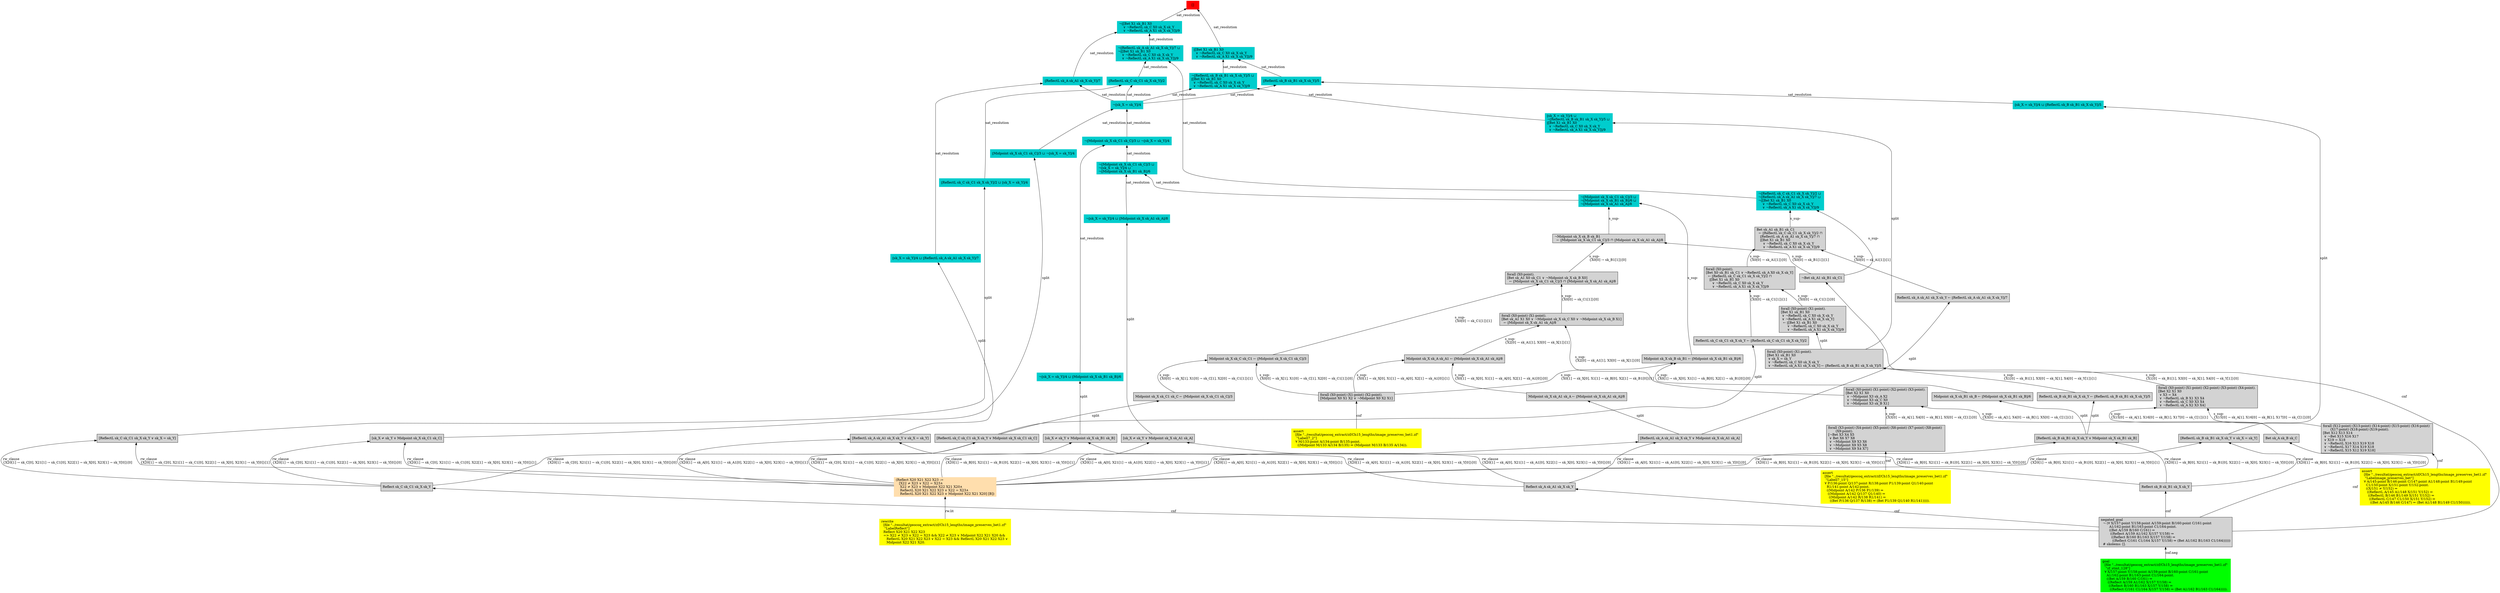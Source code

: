 digraph "unsat_graph" {
  vertex_0 [color=red, label="[]", shape=box, style=filled];
  vertex_0 -> vertex_1 [label="sat_resolution", dir="back"];
  vertex_1 [color=cyan3, shape=box, label="⟦[Bet X1 sk_B1 X0\l  ∨ ¬ReflectL sk_C X0 sk_X sk_Y\l  ∨ ¬ReflectL sk_A X1 sk_X sk_Y]⟧/9\l", style=filled];
  vertex_1 -> vertex_2 [label="sat_resolution", dir="back"];
  vertex_2 [color=cyan3, shape=box, label="⟦ReflectL sk_B sk_B1 sk_X sk_Y⟧/5\l", style=filled];
  vertex_2 -> vertex_3 [label="sat_resolution", dir="back"];
  vertex_3 [color=cyan3, shape=box, label="¬⟦sk_X = sk_Y⟧/4\l", style=filled];
  vertex_3 -> vertex_4 [label="sat_resolution", dir="back"];
  vertex_4 [color=cyan3, shape=box, label="⟦Midpoint sk_X sk_C1 sk_C⟧/3 ⊔ ¬⟦sk_X = sk_Y⟧/4\l", style=filled];
  vertex_4 -> vertex_5 [label="split", dir="back"];
  vertex_5 [shape=box, label="[sk_X ≠ sk_Y ∨ Midpoint sk_X sk_C1 sk_C]\l", style=filled];
  vertex_5 -> vertex_6 [label="rw_clause\l\{X20[1] → sk_C[0], X21[1] → sk_C1[0], X22[1] → sk_X[0], X23[1] → sk_Y[0]\}[1]\l", dir="back"];
  vertex_6 [color=navajowhite, shape=box, label="(Reflect X20 X21 X22 X23 :=\l   [X22 ≠ X23 ∨ X22 = X23∧\l    X22 ≠ X23 ∨ Midpoint X22 X21 X20∧\l    ReflectL X20 X21 X22 X23 ∨ X22 = X23∧\l    ReflectL X20 X21 X22 X23 ∨ Midpoint X22 X21 X20] [B])\l", style=filled];
  vertex_6 -> vertex_7 [label="rw.lit", dir="back"];
  vertex_7 [color=yellow, shape=box, label="rewrite\l  [file \"../resultat/geocoq_extract/zf/Ch15_lengths/image_preserves_bet1.zf\" \l   \"LabelReflect\"]\l  Reflect X20 X21 X22 X23\l  =\> X22 ≠ X23 ∨ X22 = X23 && X22 ≠ X23 ∨ Midpoint X22 X21 X20 && \l     ReflectL X20 X21 X22 X23 ∨ X22 = X23 && ReflectL X20 X21 X22 X23 ∨ \l     Midpoint X22 X21 X20.\l", style=filled];
  vertex_5 -> vertex_8 [label="rw_clause\l\{X20[1] → sk_C[0], X21[1] → sk_C1[0], X22[1] → sk_X[0], X23[1] → sk_Y[0]\}[0]\l", dir="back"];
  vertex_8 [shape=box, label="Reflect sk_C sk_C1 sk_X sk_Y\l", style=filled];
  vertex_8 -> vertex_9 [label="cnf", dir="back"];
  vertex_9 [shape=box, label="negated_goal\l  ¬ (∀ X/157:point Y/158:point A/159:point B/160:point C/161:point \l        A1/162:point B1/163:point C1/164:point.\l        ((Bet A/159 B/160 C/161) ⇒\l         ((Reflect A/159 A1/162 X/157 Y/158) ⇒\l          ((Reflect B/160 B1/163 X/157 Y/158) ⇒\l           ((Reflect C/161 C1/164 X/157 Y/158) ⇒ (Bet A1/162 B1/163 C1/164))))))\l  # skolems: [].\l", style=filled];
  vertex_9 -> vertex_10 [label="cnf.neg", dir="back"];
  vertex_10 [color=green, shape=box, label="goal\l  [file \"../resultat/geocoq_extract/zf/Ch15_lengths/image_preserves_bet1.zf\" \l   \"zf_stmt_128\"]\l  ∀ X/157:point Y/158:point A/159:point B/160:point C/161:point \l    A1/162:point B1/163:point C1/164:point.\l    ((Bet A/159 B/160 C/161) ⇒\l     ((Reflect A/159 A1/162 X/157 Y/158) ⇒\l      ((Reflect B/160 B1/163 X/157 Y/158) ⇒\l       ((Reflect C/161 C1/164 X/157 Y/158) ⇒ (Bet A1/162 B1/163 C1/164))))).\l", style=filled];
  vertex_3 -> vertex_11 [label="sat_resolution", dir="back"];
  vertex_11 [color=cyan3, shape=box, label="¬⟦Midpoint sk_X sk_C1 sk_C⟧/3 ⊔ ¬⟦sk_X = sk_Y⟧/4\l", style=filled];
  vertex_11 -> vertex_12 [label="sat_resolution", dir="back"];
  vertex_12 [color=cyan3, shape=box, label="¬⟦sk_X = sk_Y⟧/4 ⊔ ⟦Midpoint sk_X sk_B1 sk_B⟧/6\l", style=filled];
  vertex_12 -> vertex_13 [label="split", dir="back"];
  vertex_13 [shape=box, label="[sk_X ≠ sk_Y ∨ Midpoint sk_X sk_B1 sk_B]\l", style=filled];
  vertex_13 -> vertex_6 [label="rw_clause\l\{X20[1] → sk_B[0], X21[1] → sk_B1[0], X22[1] → sk_X[0], X23[1] → sk_Y[0]\}[1]\l", dir="back"];
  vertex_13 -> vertex_14 [label="rw_clause\l\{X20[1] → sk_B[0], X21[1] → sk_B1[0], X22[1] → sk_X[0], X23[1] → sk_Y[0]\}[0]\l", dir="back"];
  vertex_14 [shape=box, label="Reflect sk_B sk_B1 sk_X sk_Y\l", style=filled];
  vertex_14 -> vertex_9 [label="cnf", dir="back"];
  vertex_11 -> vertex_15 [label="sat_resolution", dir="back"];
  vertex_15 [color=cyan3, shape=box, label="¬⟦Midpoint sk_X sk_C1 sk_C⟧/3 ⊔ \l¬⟦sk_X = sk_Y⟧/4 ⊔ \l¬⟦Midpoint sk_X sk_B1 sk_B⟧/6\l", style=filled];
  vertex_15 -> vertex_16 [label="sat_resolution", dir="back"];
  vertex_16 [color=cyan3, shape=box, label="¬⟦sk_X = sk_Y⟧/4 ⊔ ⟦Midpoint sk_X sk_A1 sk_A⟧/8\l", style=filled];
  vertex_16 -> vertex_17 [label="split", dir="back"];
  vertex_17 [shape=box, label="[sk_X ≠ sk_Y ∨ Midpoint sk_X sk_A1 sk_A]\l", style=filled];
  vertex_17 -> vertex_6 [label="rw_clause\l\{X20[1] → sk_A[0], X21[1] → sk_A1[0], X22[1] → sk_X[0], X23[1] → sk_Y[0]\}[1]\l", dir="back"];
  vertex_17 -> vertex_18 [label="rw_clause\l\{X20[1] → sk_A[0], X21[1] → sk_A1[0], X22[1] → sk_X[0], X23[1] → sk_Y[0]\}[0]\l", dir="back"];
  vertex_18 [shape=box, label="Reflect sk_A sk_A1 sk_X sk_Y\l", style=filled];
  vertex_18 -> vertex_9 [label="cnf", dir="back"];
  vertex_15 -> vertex_19 [label="sat_resolution", dir="back"];
  vertex_19 [color=cyan3, shape=box, label="¬⟦Midpoint sk_X sk_C1 sk_C⟧/3 ⊔ \l¬⟦Midpoint sk_X sk_B1 sk_B⟧/6 ⊔ \l¬⟦Midpoint sk_X sk_A1 sk_A⟧/8\l", style=filled];
  vertex_19 -> vertex_20 [label="s_sup-\l", dir="back"];
  vertex_20 [shape=box, label="¬Midpoint sk_X sk_B sk_B1\l  ← ⟦Midpoint sk_X sk_C1 sk_C⟧/3 ⊓ ⟦Midpoint sk_X sk_A1 sk_A⟧/8\l", style=filled];
  vertex_20 -> vertex_21 [label="s_sup-\l\{X0[0] → sk_B1[1]\}[1]\l", dir="back"];
  vertex_21 [shape=box, label="¬Bet sk_A1 sk_B1 sk_C1\l", style=filled];
  vertex_21 -> vertex_9 [label="cnf", dir="back"];
  vertex_20 -> vertex_22 [label="s_sup-\l\{X0[0] → sk_B1[1]\}[0]\l", dir="back"];
  vertex_22 [shape=box, label="forall (X0:point).\l[Bet sk_A1 X0 sk_C1 ∨ ¬Midpoint sk_X sk_B X0]\l  ← ⟦Midpoint sk_X sk_C1 sk_C⟧/3 ⊓ ⟦Midpoint sk_X sk_A1 sk_A⟧/8\l", style=filled];
  vertex_22 -> vertex_23 [label="s_sup-\l\{X0[0] → sk_C1[1]\}[0]\l", dir="back"];
  vertex_23 [shape=box, label="forall (X0:point) (X1:point).\l[Bet sk_A1 X1 X0 ∨ ¬Midpoint sk_X sk_C X0 ∨ ¬Midpoint sk_X sk_B X1]\l  ← ⟦Midpoint sk_X sk_A1 sk_A⟧/8\l", style=filled];
  vertex_23 -> vertex_24 [label="s_sup-\l\{X2[0] → sk_A1[1], X3[0] → sk_X[1]\}[0]\l", dir="back"];
  vertex_24 [shape=box, label="forall (X0:point) (X1:point) (X2:point) (X3:point).\l[Bet X2 X1 X0\l ∨ ¬Midpoint X3 sk_A X2\l ∨ ¬Midpoint X3 sk_C X0\l ∨ ¬Midpoint X3 sk_B X1]\l", style=filled];
  vertex_24 -> vertex_25 [label="s_sup-\l\{X3[0] → sk_A[1], X4[0] → sk_B[1], X5[0] → sk_C[1]\}[0]\l", dir="back"];
  vertex_25 [shape=box, label="forall (X3:point) (X4:point) (X5:point) (X6:point) (X7:point) (X8:point) \l       (X9:point).\l[¬Bet X3 X4 X5\l ∨ Bet X6 X7 X8\l ∨ ¬Midpoint X9 X3 X6\l ∨ ¬Midpoint X9 X5 X8\l ∨ ¬Midpoint X9 X4 X7]\l", style=filled];
  vertex_25 -> vertex_26 [label="cnf", dir="back"];
  vertex_26 [color=yellow, shape=box, label="assert\l  [file \"../resultat/geocoq_extract/zf/Ch15_lengths/image_preserves_bet1.zf\" \l   \"Labell7_15\"]\l  ∀ P/136:point Q/137:point R/138:point P1/139:point Q1/140:point \l    R1/141:point A/142:point.\l    ((Midpoint A/142 P/136 P1/139) ⇒\l     ((Midpoint A/142 Q/137 Q1/140) ⇒\l      ((Midpoint A/142 R/138 R1/141) ⇒\l       ((Bet P/136 Q/137 R/138) ⇒ (Bet P1/139 Q1/140 R1/141))))).\l", style=filled];
  vertex_24 -> vertex_27 [label="s_sup-\l\{X3[0] → sk_A[1], X4[0] → sk_B[1], X5[0] → sk_C[1]\}[1]\l", dir="back"];
  vertex_27 [shape=box, label="Bet sk_A sk_B sk_C\l", style=filled];
  vertex_27 -> vertex_9 [label="cnf", dir="back"];
  vertex_23 -> vertex_28 [label="s_sup-\l\{X2[0] → sk_A1[1], X3[0] → sk_X[1]\}[1]\l", dir="back"];
  vertex_28 [shape=box, label="Midpoint sk_X sk_A sk_A1 ← ⟦Midpoint sk_X sk_A1 sk_A⟧/8\l", style=filled];
  vertex_28 -> vertex_29 [label="s_sup-\l\{X0[1] → sk_X[0], X1[1] → sk_A[0], X2[1] → sk_A1[0]\}[1]\l", dir="back"];
  vertex_29 [shape=box, label="forall (X0:point) (X1:point) (X2:point).\l[Midpoint X0 X1 X2 ∨ ¬Midpoint X0 X2 X1]\l", style=filled];
  vertex_29 -> vertex_30 [label="cnf", dir="back"];
  vertex_30 [color=yellow, shape=box, label="assert\l  [file \"../resultat/geocoq_extract/zf/Ch15_lengths/image_preserves_bet1.zf\" \l   \"Labell7_2\"]\l  ∀ M/133:point A/134:point B/135:point.\l    ((Midpoint M/133 A/134 B/135) ⇒ (Midpoint M/133 B/135 A/134)).\l", style=filled];
  vertex_28 -> vertex_31 [label="s_sup-\l\{X0[1] → sk_X[0], X1[1] → sk_A[0], X2[1] → sk_A1[0]\}[0]\l", dir="back"];
  vertex_31 [shape=box, label="Midpoint sk_X sk_A1 sk_A ← ⟦Midpoint sk_X sk_A1 sk_A⟧/8\l", style=filled];
  vertex_31 -> vertex_32 [label="split", dir="back"];
  vertex_32 [shape=box, label="[ReflectL sk_A sk_A1 sk_X sk_Y ∨ Midpoint sk_X sk_A1 sk_A]\l", style=filled];
  vertex_32 -> vertex_6 [label="rw_clause\l\{X20[1] → sk_A[0], X21[1] → sk_A1[0], X22[1] → sk_X[0], X23[1] → sk_Y[0]\}[1]\l", dir="back"];
  vertex_32 -> vertex_18 [label="rw_clause\l\{X20[1] → sk_A[0], X21[1] → sk_A1[0], X22[1] → sk_X[0], X23[1] → sk_Y[0]\}[0]\l", dir="back"];
  vertex_22 -> vertex_33 [label="s_sup-\l\{X0[0] → sk_C1[1]\}[1]\l", dir="back"];
  vertex_33 [shape=box, label="Midpoint sk_X sk_C sk_C1 ← ⟦Midpoint sk_X sk_C1 sk_C⟧/3\l", style=filled];
  vertex_33 -> vertex_29 [label="s_sup-\l\{X0[0] → sk_X[1], X1[0] → sk_C[1], X2[0] → sk_C1[1]\}[0]\l", dir="back"];
  vertex_33 -> vertex_34 [label="s_sup-\l\{X0[0] → sk_X[1], X1[0] → sk_C[1], X2[0] → sk_C1[1]\}[1]\l", dir="back"];
  vertex_34 [shape=box, label="Midpoint sk_X sk_C1 sk_C ← ⟦Midpoint sk_X sk_C1 sk_C⟧/3\l", style=filled];
  vertex_34 -> vertex_35 [label="split", dir="back"];
  vertex_35 [shape=box, label="[ReflectL sk_C sk_C1 sk_X sk_Y ∨ Midpoint sk_X sk_C1 sk_C]\l", style=filled];
  vertex_35 -> vertex_6 [label="rw_clause\l\{X20[1] → sk_C[0], X21[1] → sk_C1[0], X22[1] → sk_X[0], X23[1] → sk_Y[0]\}[1]\l", dir="back"];
  vertex_35 -> vertex_8 [label="rw_clause\l\{X20[1] → sk_C[0], X21[1] → sk_C1[0], X22[1] → sk_X[0], X23[1] → sk_Y[0]\}[0]\l", dir="back"];
  vertex_19 -> vertex_36 [label="s_sup-\l", dir="back"];
  vertex_36 [shape=box, label="Midpoint sk_X sk_B sk_B1 ← ⟦Midpoint sk_X sk_B1 sk_B⟧/6\l", style=filled];
  vertex_36 -> vertex_29 [label="s_sup-\l\{X0[1] → sk_X[0], X1[1] → sk_B[0], X2[1] → sk_B1[0]\}[1]\l", dir="back"];
  vertex_36 -> vertex_37 [label="s_sup-\l\{X0[1] → sk_X[0], X1[1] → sk_B[0], X2[1] → sk_B1[0]\}[0]\l", dir="back"];
  vertex_37 [shape=box, label="Midpoint sk_X sk_B1 sk_B ← ⟦Midpoint sk_X sk_B1 sk_B⟧/6\l", style=filled];
  vertex_37 -> vertex_38 [label="split", dir="back"];
  vertex_38 [shape=box, label="[ReflectL sk_B sk_B1 sk_X sk_Y ∨ Midpoint sk_X sk_B1 sk_B]\l", style=filled];
  vertex_38 -> vertex_6 [label="rw_clause\l\{X20[1] → sk_B[0], X21[1] → sk_B1[0], X22[1] → sk_X[0], X23[1] → sk_Y[0]\}[1]\l", dir="back"];
  vertex_38 -> vertex_14 [label="rw_clause\l\{X20[1] → sk_B[0], X21[1] → sk_B1[0], X22[1] → sk_X[0], X23[1] → sk_Y[0]\}[0]\l", dir="back"];
  vertex_2 -> vertex_39 [label="sat_resolution", dir="back"];
  vertex_39 [color=cyan3, shape=box, label="⟦sk_X = sk_Y⟧/4 ⊔ ⟦ReflectL sk_B sk_B1 sk_X sk_Y⟧/5\l", style=filled];
  vertex_39 -> vertex_40 [label="split", dir="back"];
  vertex_40 [shape=box, label="[ReflectL sk_B sk_B1 sk_X sk_Y ∨ sk_X = sk_Y]\l", style=filled];
  vertex_40 -> vertex_6 [label="rw_clause\l\{X20[1] → sk_B[0], X21[1] → sk_B1[0], X22[1] → sk_X[0], X23[1] → sk_Y[0]\}[1]\l", dir="back"];
  vertex_40 -> vertex_14 [label="rw_clause\l\{X20[1] → sk_B[0], X21[1] → sk_B1[0], X22[1] → sk_X[0], X23[1] → sk_Y[0]\}[0]\l", dir="back"];
  vertex_1 -> vertex_41 [label="sat_resolution", dir="back"];
  vertex_41 [color=cyan3, shape=box, label="¬⟦ReflectL sk_B sk_B1 sk_X sk_Y⟧/5 ⊔ \l⟦[Bet X1 sk_B1 X0\l  ∨ ¬ReflectL sk_C X0 sk_X sk_Y\l  ∨ ¬ReflectL sk_A X1 sk_X sk_Y]⟧/9\l", style=filled];
  vertex_41 -> vertex_3 [label="sat_resolution", dir="back"];
  vertex_41 -> vertex_42 [label="sat_resolution", dir="back"];
  vertex_42 [color=cyan3, shape=box, label="⟦sk_X = sk_Y⟧/4 ⊔ \l¬⟦ReflectL sk_B sk_B1 sk_X sk_Y⟧/5 ⊔ \l⟦[Bet X1 sk_B1 X0\l  ∨ ¬ReflectL sk_C X0 sk_X sk_Y\l  ∨ ¬ReflectL sk_A X1 sk_X sk_Y]⟧/9\l", style=filled];
  vertex_42 -> vertex_43 [label="split", dir="back"];
  vertex_43 [shape=box, label="forall (X0:point) (X1:point).\l[Bet X1 sk_B1 X0\l ∨ sk_X = sk_Y\l ∨ ¬ReflectL sk_C X0 sk_X sk_Y\l ∨ ¬ReflectL sk_A X1 sk_X sk_Y] ← ⟦ReflectL sk_B sk_B1 sk_X sk_Y⟧/5\l", style=filled];
  vertex_43 -> vertex_44 [label="s_sup-\l\{X1[0] → sk_B1[1], X3[0] → sk_X[1], X4[0] → sk_Y[1]\}[0]\l", dir="back"];
  vertex_44 [shape=box, label="forall (X0:point) (X1:point) (X2:point) (X3:point) (X4:point).\l[Bet X2 X1 X0\l ∨ X3 = X4\l ∨ ¬ReflectL sk_B X1 X3 X4\l ∨ ¬ReflectL sk_C X0 X3 X4\l ∨ ¬ReflectL sk_A X2 X3 X4]\l", style=filled];
  vertex_44 -> vertex_45 [label="s_sup-\l\{X15[0] → sk_A[1], X16[0] → sk_B[1], X17[0] → sk_C[1]\}[0]\l", dir="back"];
  vertex_45 [shape=box, label="forall (X12:point) (X13:point) (X14:point) (X15:point) (X16:point) \l       (X17:point) (X18:point) (X19:point).\l[Bet X12 X13 X14\l ∨ ¬Bet X15 X16 X17\l ∨ X19 = X18\l ∨ ¬ReflectL X16 X13 X19 X18\l ∨ ¬ReflectL X17 X14 X19 X18\l ∨ ¬ReflectL X15 X12 X19 X18]\l", style=filled];
  vertex_45 -> vertex_46 [label="cnf", dir="back"];
  vertex_46 [color=yellow, shape=box, label="assert\l  [file \"../resultat/geocoq_extract/zf/Ch15_lengths/image_preserves_bet1.zf\" \l   \"Labelimage_preserves_bet\"]\l  ∀ A/145:point B/146:point C/147:point A1/148:point B1/149:point \l    C1/150:point X/151:point Y/152:point.\l    ((X/151 ≠ Y/152) ⇒\l     ((ReflectL A/145 A1/148 X/151 Y/152) ⇒\l      ((ReflectL B/146 B1/149 X/151 Y/152) ⇒\l       ((ReflectL C/147 C1/150 X/151 Y/152) ⇒\l        ((Bet A/145 B/146 C/147) ⇒ (Bet A1/148 B1/149 C1/150)))))).\l", style=filled];
  vertex_44 -> vertex_27 [label="s_sup-\l\{X15[0] → sk_A[1], X16[0] → sk_B[1], X17[0] → sk_C[1]\}[1]\l", dir="back"];
  vertex_43 -> vertex_47 [label="s_sup-\l\{X1[0] → sk_B1[1], X3[0] → sk_X[1], X4[0] → sk_Y[1]\}[1]\l", dir="back"];
  vertex_47 [shape=box, label="ReflectL sk_B sk_B1 sk_X sk_Y ← ⟦ReflectL sk_B sk_B1 sk_X sk_Y⟧/5\l", style=filled];
  vertex_47 -> vertex_38 [label="split", dir="back"];
  vertex_0 -> vertex_48 [label="sat_resolution", dir="back"];
  vertex_48 [color=cyan3, shape=box, label="¬⟦[Bet X1 sk_B1 X0\l    ∨ ¬ReflectL sk_C X0 sk_X sk_Y\l    ∨ ¬ReflectL sk_A X1 sk_X sk_Y]⟧/9\l", style=filled];
  vertex_48 -> vertex_49 [label="sat_resolution", dir="back"];
  vertex_49 [color=cyan3, shape=box, label="⟦ReflectL sk_A sk_A1 sk_X sk_Y⟧/7\l", style=filled];
  vertex_49 -> vertex_3 [label="sat_resolution", dir="back"];
  vertex_49 -> vertex_50 [label="sat_resolution", dir="back"];
  vertex_50 [color=cyan3, shape=box, label="⟦sk_X = sk_Y⟧/4 ⊔ ⟦ReflectL sk_A sk_A1 sk_X sk_Y⟧/7\l", style=filled];
  vertex_50 -> vertex_51 [label="split", dir="back"];
  vertex_51 [shape=box, label="[ReflectL sk_A sk_A1 sk_X sk_Y ∨ sk_X = sk_Y]\l", style=filled];
  vertex_51 -> vertex_6 [label="rw_clause\l\{X20[1] → sk_A[0], X21[1] → sk_A1[0], X22[1] → sk_X[0], X23[1] → sk_Y[0]\}[1]\l", dir="back"];
  vertex_51 -> vertex_18 [label="rw_clause\l\{X20[1] → sk_A[0], X21[1] → sk_A1[0], X22[1] → sk_X[0], X23[1] → sk_Y[0]\}[0]\l", dir="back"];
  vertex_48 -> vertex_52 [label="sat_resolution", dir="back"];
  vertex_52 [color=cyan3, shape=box, label="¬⟦ReflectL sk_A sk_A1 sk_X sk_Y⟧/7 ⊔ \l¬⟦[Bet X1 sk_B1 X0\l    ∨ ¬ReflectL sk_C X0 sk_X sk_Y\l    ∨ ¬ReflectL sk_A X1 sk_X sk_Y]⟧/9\l", style=filled];
  vertex_52 -> vertex_53 [label="sat_resolution", dir="back"];
  vertex_53 [color=cyan3, shape=box, label="⟦ReflectL sk_C sk_C1 sk_X sk_Y⟧/2\l", style=filled];
  vertex_53 -> vertex_3 [label="sat_resolution", dir="back"];
  vertex_53 -> vertex_54 [label="sat_resolution", dir="back"];
  vertex_54 [color=cyan3, shape=box, label="⟦ReflectL sk_C sk_C1 sk_X sk_Y⟧/2 ⊔ ⟦sk_X = sk_Y⟧/4\l", style=filled];
  vertex_54 -> vertex_55 [label="split", dir="back"];
  vertex_55 [shape=box, label="[ReflectL sk_C sk_C1 sk_X sk_Y ∨ sk_X = sk_Y]\l", style=filled];
  vertex_55 -> vertex_6 [label="rw_clause\l\{X20[1] → sk_C[0], X21[1] → sk_C1[0], X22[1] → sk_X[0], X23[1] → sk_Y[0]\}[1]\l", dir="back"];
  vertex_55 -> vertex_8 [label="rw_clause\l\{X20[1] → sk_C[0], X21[1] → sk_C1[0], X22[1] → sk_X[0], X23[1] → sk_Y[0]\}[0]\l", dir="back"];
  vertex_52 -> vertex_56 [label="sat_resolution", dir="back"];
  vertex_56 [color=cyan3, shape=box, label="¬⟦ReflectL sk_C sk_C1 sk_X sk_Y⟧/2 ⊔ \l¬⟦ReflectL sk_A sk_A1 sk_X sk_Y⟧/7 ⊔ \l¬⟦[Bet X1 sk_B1 X0\l    ∨ ¬ReflectL sk_C X0 sk_X sk_Y\l    ∨ ¬ReflectL sk_A X1 sk_X sk_Y]⟧/9\l", style=filled];
  vertex_56 -> vertex_21 [label="s_sup-\l", dir="back"];
  vertex_56 -> vertex_57 [label="s_sup-\l", dir="back"];
  vertex_57 [shape=box, label="Bet sk_A1 sk_B1 sk_C1\l  ← ⟦ReflectL sk_C sk_C1 sk_X sk_Y⟧/2 ⊓ \l    ⟦ReflectL sk_A sk_A1 sk_X sk_Y⟧/7 ⊓ \l    ⟦[Bet X1 sk_B1 X0\l      ∨ ¬ReflectL sk_C X0 sk_X sk_Y\l      ∨ ¬ReflectL sk_A X1 sk_X sk_Y]⟧/9\l", style=filled];
  vertex_57 -> vertex_58 [label="s_sup-\l\{X0[0] → sk_A1[1]\}[0]\l", dir="back"];
  vertex_58 [shape=box, label="forall (X0:point).\l[Bet X0 sk_B1 sk_C1 ∨ ¬ReflectL sk_A X0 sk_X sk_Y]\l  ← ⟦ReflectL sk_C sk_C1 sk_X sk_Y⟧/2 ⊓ \l    ⟦[Bet X1 sk_B1 X0\l      ∨ ¬ReflectL sk_C X0 sk_X sk_Y\l      ∨ ¬ReflectL sk_A X1 sk_X sk_Y]⟧/9\l", style=filled];
  vertex_58 -> vertex_59 [label="s_sup-\l\{X0[0] → sk_C1[1]\}[0]\l", dir="back"];
  vertex_59 [shape=box, label="forall (X0:point) (X1:point).\l[Bet X1 sk_B1 X0\l ∨ ¬ReflectL sk_C X0 sk_X sk_Y\l ∨ ¬ReflectL sk_A X1 sk_X sk_Y]\l  ← ⟦[Bet X1 sk_B1 X0\l      ∨ ¬ReflectL sk_C X0 sk_X sk_Y\l      ∨ ¬ReflectL sk_A X1 sk_X sk_Y]⟧/9\l", style=filled];
  vertex_59 -> vertex_43 [label="split", dir="back"];
  vertex_58 -> vertex_60 [label="s_sup-\l\{X0[0] → sk_C1[1]\}[1]\l", dir="back"];
  vertex_60 [shape=box, label="ReflectL sk_C sk_C1 sk_X sk_Y ← ⟦ReflectL sk_C sk_C1 sk_X sk_Y⟧/2\l", style=filled];
  vertex_60 -> vertex_35 [label="split", dir="back"];
  vertex_57 -> vertex_61 [label="s_sup-\l\{X0[0] → sk_A1[1]\}[1]\l", dir="back"];
  vertex_61 [shape=box, label="ReflectL sk_A sk_A1 sk_X sk_Y ← ⟦ReflectL sk_A sk_A1 sk_X sk_Y⟧/7\l", style=filled];
  vertex_61 -> vertex_32 [label="split", dir="back"];
  }


